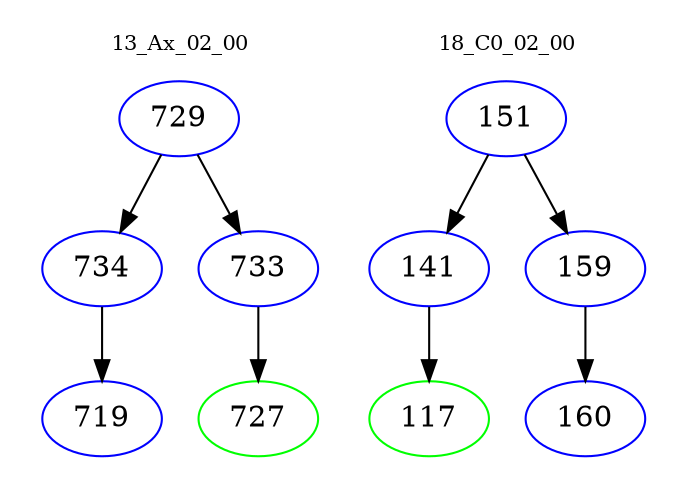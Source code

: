 digraph{
subgraph cluster_0 {
color = white
label = "13_Ax_02_00";
fontsize=10;
T0_729 [label="729", color="blue"]
T0_729 -> T0_734 [color="black"]
T0_734 [label="734", color="blue"]
T0_734 -> T0_719 [color="black"]
T0_719 [label="719", color="blue"]
T0_729 -> T0_733 [color="black"]
T0_733 [label="733", color="blue"]
T0_733 -> T0_727 [color="black"]
T0_727 [label="727", color="green"]
}
subgraph cluster_1 {
color = white
label = "18_C0_02_00";
fontsize=10;
T1_151 [label="151", color="blue"]
T1_151 -> T1_141 [color="black"]
T1_141 [label="141", color="blue"]
T1_141 -> T1_117 [color="black"]
T1_117 [label="117", color="green"]
T1_151 -> T1_159 [color="black"]
T1_159 [label="159", color="blue"]
T1_159 -> T1_160 [color="black"]
T1_160 [label="160", color="blue"]
}
}

